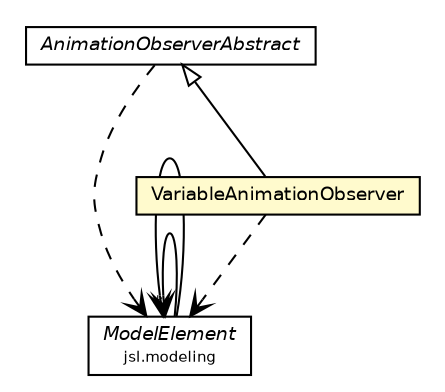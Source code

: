 #!/usr/local/bin/dot
#
# Class diagram 
# Generated by UMLGraph version 5.4 (http://www.umlgraph.org/)
#

digraph G {
	edge [fontname="Helvetica",fontsize=10,labelfontname="Helvetica",labelfontsize=10];
	node [fontname="Helvetica",fontsize=10,shape=plaintext];
	nodesep=0.25;
	ranksep=0.5;
	// jsl.modeling.ModelElement
	c233707 [label=<<table title="jsl.modeling.ModelElement" border="0" cellborder="1" cellspacing="0" cellpadding="2" port="p" href="../../modeling/ModelElement.html">
		<tr><td><table border="0" cellspacing="0" cellpadding="1">
<tr><td align="center" balign="center"><font face="Helvetica-Oblique"> ModelElement </font></td></tr>
<tr><td align="center" balign="center"><font point-size="7.0"> jsl.modeling </font></td></tr>
		</table></td></tr>
		</table>>, URL="../../modeling/ModelElement.html", fontname="Helvetica", fontcolor="black", fontsize=9.0];
	// jsl.observers.animation.VariableAnimationObserver
	c233984 [label=<<table title="jsl.observers.animation.VariableAnimationObserver" border="0" cellborder="1" cellspacing="0" cellpadding="2" port="p" bgcolor="lemonChiffon" href="./VariableAnimationObserver.html">
		<tr><td><table border="0" cellspacing="0" cellpadding="1">
<tr><td align="center" balign="center"> VariableAnimationObserver </td></tr>
		</table></td></tr>
		</table>>, URL="./VariableAnimationObserver.html", fontname="Helvetica", fontcolor="black", fontsize=9.0];
	// jsl.observers.animation.AnimationObserverAbstract
	c233988 [label=<<table title="jsl.observers.animation.AnimationObserverAbstract" border="0" cellborder="1" cellspacing="0" cellpadding="2" port="p" href="./AnimationObserverAbstract.html">
		<tr><td><table border="0" cellspacing="0" cellpadding="1">
<tr><td align="center" balign="center"><font face="Helvetica-Oblique"> AnimationObserverAbstract </font></td></tr>
		</table></td></tr>
		</table>>, URL="./AnimationObserverAbstract.html", fontname="Helvetica", fontcolor="black", fontsize=9.0];
	//jsl.observers.animation.VariableAnimationObserver extends jsl.observers.animation.AnimationObserverAbstract
	c233988:p -> c233984:p [dir=back,arrowtail=empty];
	// jsl.modeling.ModelElement NAVASSOC jsl.modeling.ModelElement
	c233707:p -> c233707:p [taillabel="", label="", headlabel="*", fontname="Helvetica", fontcolor="black", fontsize=10.0, color="black", arrowhead=open];
	// jsl.modeling.ModelElement NAVASSOC jsl.modeling.ModelElement
	c233707:p -> c233707:p [taillabel="", label="", headlabel="", fontname="Helvetica", fontcolor="black", fontsize=10.0, color="black", arrowhead=open];
	// jsl.observers.animation.VariableAnimationObserver DEPEND jsl.modeling.ModelElement
	c233984:p -> c233707:p [taillabel="", label="", headlabel="", fontname="Helvetica", fontcolor="black", fontsize=10.0, color="black", arrowhead=open, style=dashed];
	// jsl.observers.animation.AnimationObserverAbstract DEPEND jsl.modeling.ModelElement
	c233988:p -> c233707:p [taillabel="", label="", headlabel="", fontname="Helvetica", fontcolor="black", fontsize=10.0, color="black", arrowhead=open, style=dashed];
}

